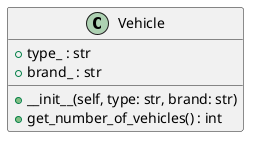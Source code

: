 @startuml
Class Vehicle {
    +type_ : str
    +brand_ : str
    __
    +__init__(self, type: str, brand: str)
    +get_number_of_vehicles() : int
}
@enduml